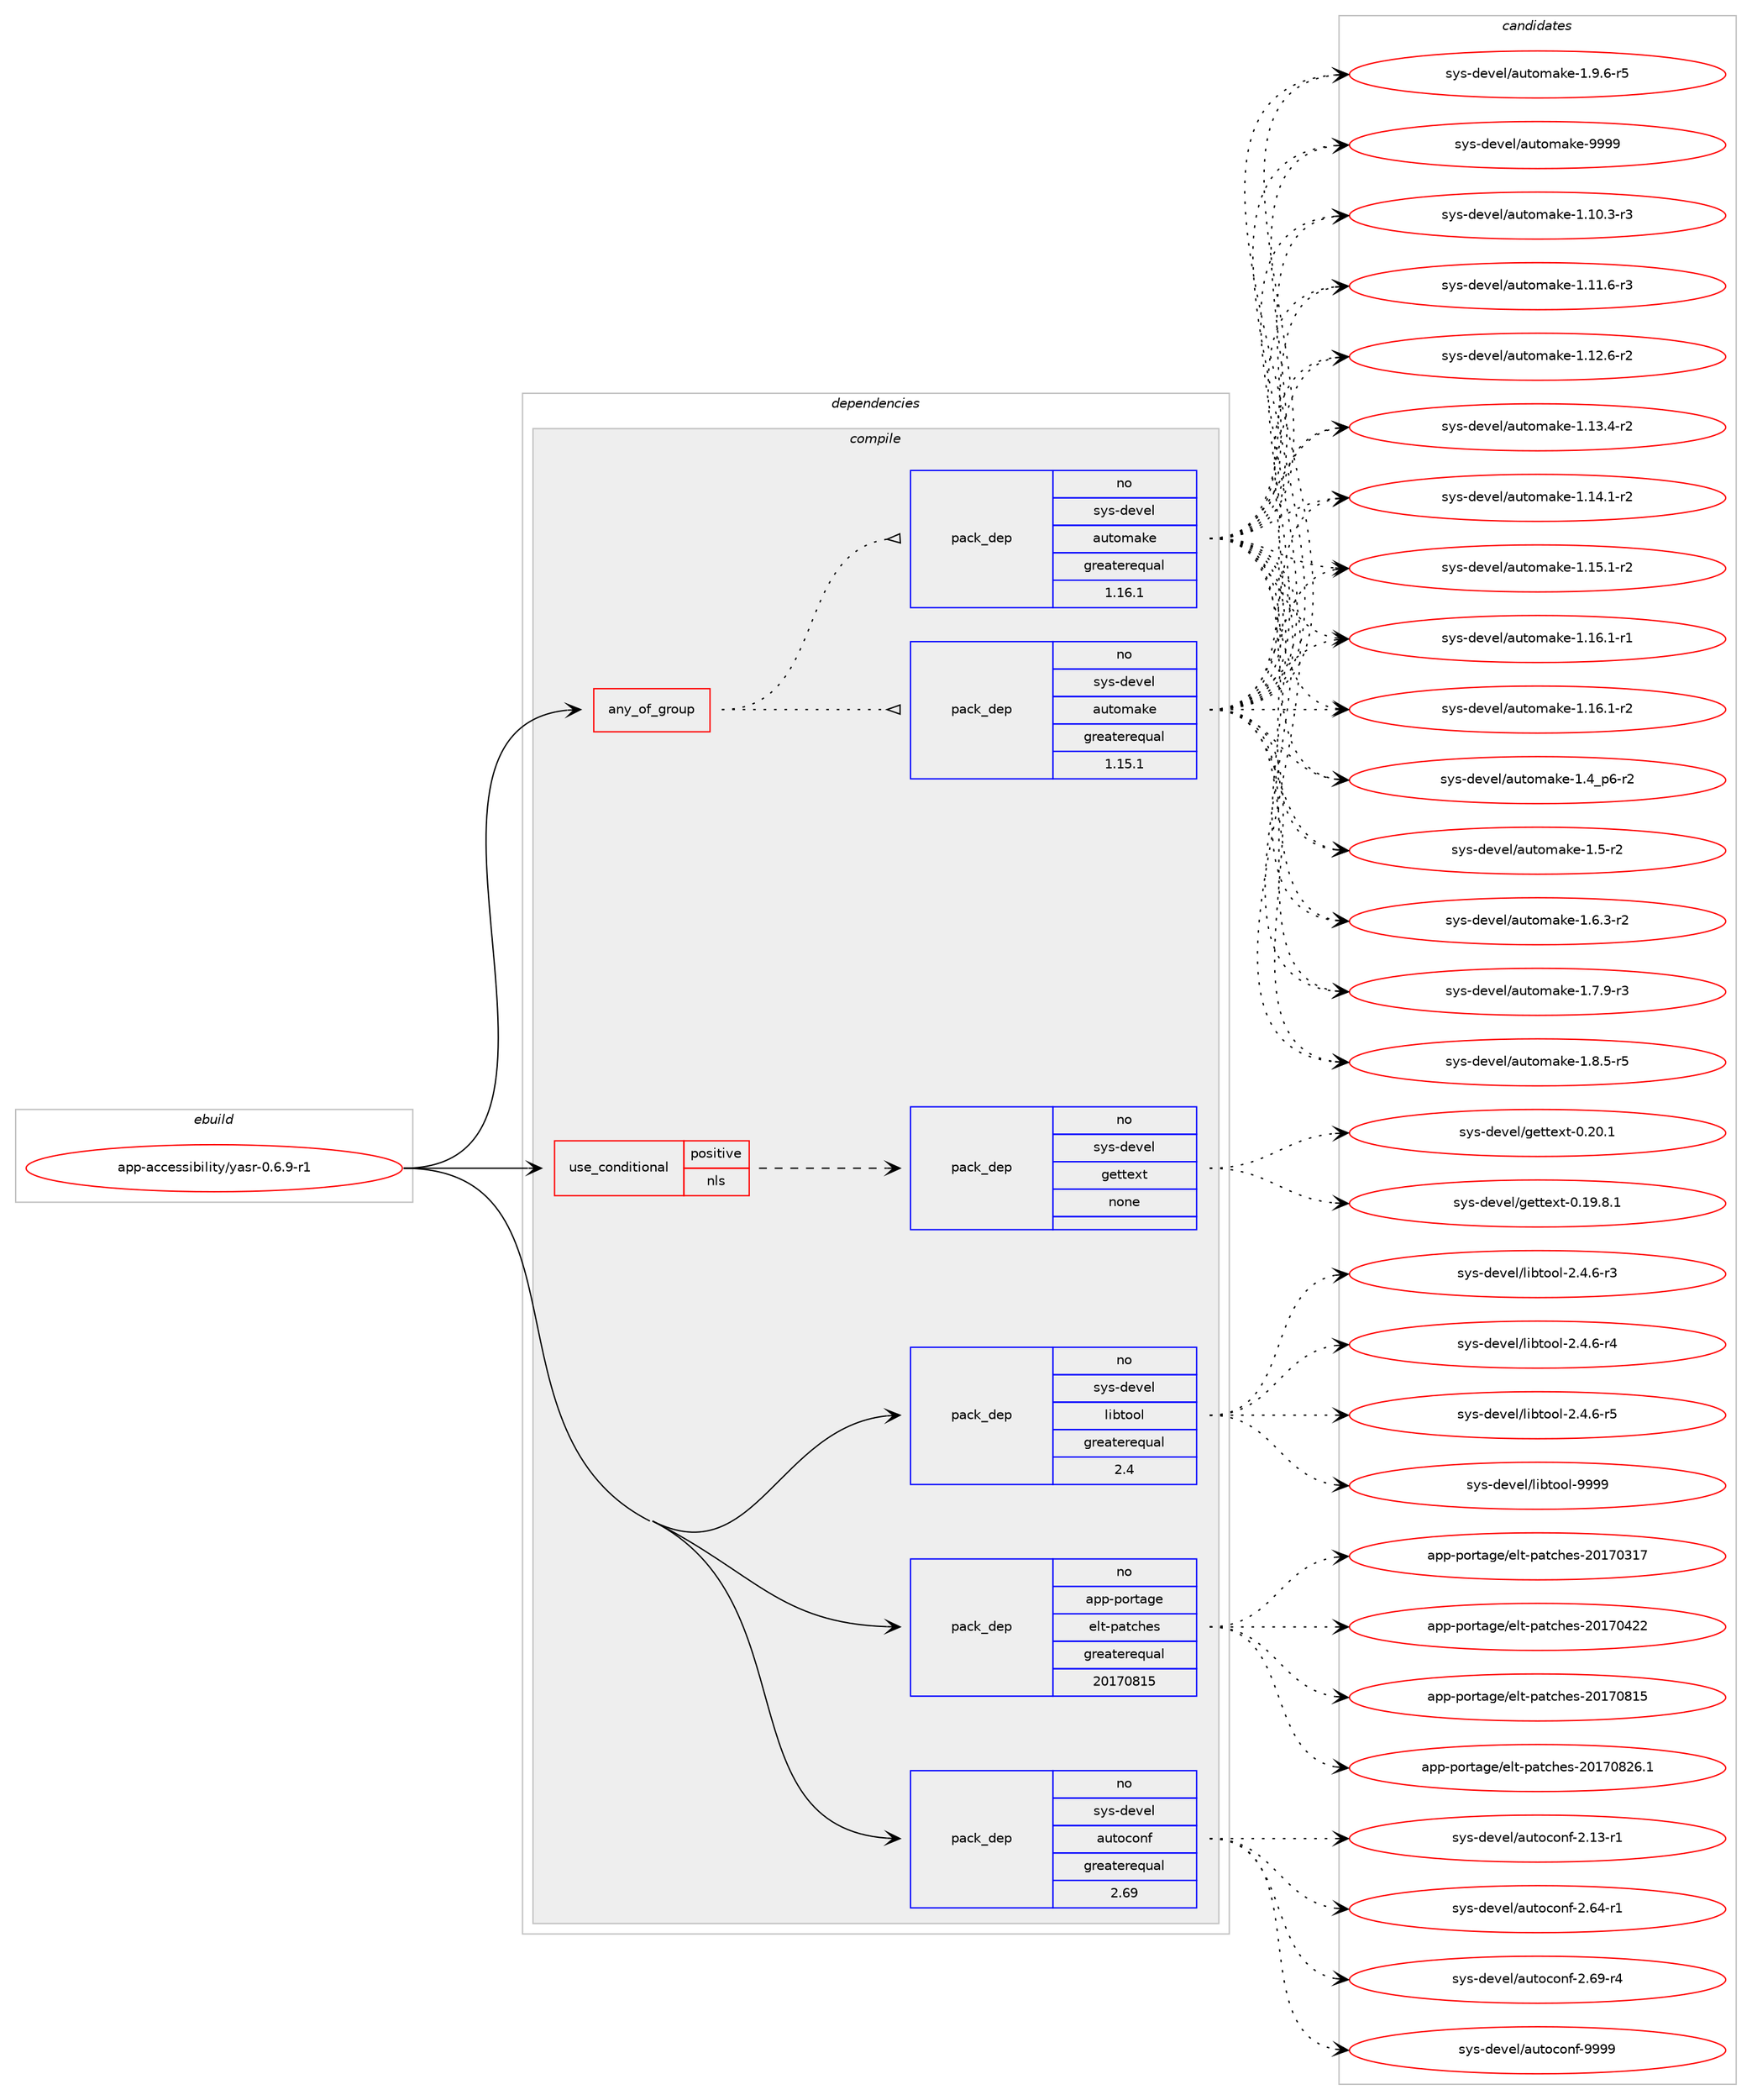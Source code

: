 digraph prolog {

# *************
# Graph options
# *************

newrank=true;
concentrate=true;
compound=true;
graph [rankdir=LR,fontname=Helvetica,fontsize=10,ranksep=1.5];#, ranksep=2.5, nodesep=0.2];
edge  [arrowhead=vee];
node  [fontname=Helvetica,fontsize=10];

# **********
# The ebuild
# **********

subgraph cluster_leftcol {
color=gray;
rank=same;
label=<<i>ebuild</i>>;
id [label="app-accessibility/yasr-0.6.9-r1", color=red, width=4, href="../app-accessibility/yasr-0.6.9-r1.svg"];
}

# ****************
# The dependencies
# ****************

subgraph cluster_midcol {
color=gray;
label=<<i>dependencies</i>>;
subgraph cluster_compile {
fillcolor="#eeeeee";
style=filled;
label=<<i>compile</i>>;
subgraph any8157 {
dependency465081 [label=<<TABLE BORDER="0" CELLBORDER="1" CELLSPACING="0" CELLPADDING="4"><TR><TD CELLPADDING="10">any_of_group</TD></TR></TABLE>>, shape=none, color=red];subgraph pack345986 {
dependency465082 [label=<<TABLE BORDER="0" CELLBORDER="1" CELLSPACING="0" CELLPADDING="4" WIDTH="220"><TR><TD ROWSPAN="6" CELLPADDING="30">pack_dep</TD></TR><TR><TD WIDTH="110">no</TD></TR><TR><TD>sys-devel</TD></TR><TR><TD>automake</TD></TR><TR><TD>greaterequal</TD></TR><TR><TD>1.16.1</TD></TR></TABLE>>, shape=none, color=blue];
}
dependency465081:e -> dependency465082:w [weight=20,style="dotted",arrowhead="oinv"];
subgraph pack345987 {
dependency465083 [label=<<TABLE BORDER="0" CELLBORDER="1" CELLSPACING="0" CELLPADDING="4" WIDTH="220"><TR><TD ROWSPAN="6" CELLPADDING="30">pack_dep</TD></TR><TR><TD WIDTH="110">no</TD></TR><TR><TD>sys-devel</TD></TR><TR><TD>automake</TD></TR><TR><TD>greaterequal</TD></TR><TR><TD>1.15.1</TD></TR></TABLE>>, shape=none, color=blue];
}
dependency465081:e -> dependency465083:w [weight=20,style="dotted",arrowhead="oinv"];
}
id:e -> dependency465081:w [weight=20,style="solid",arrowhead="vee"];
subgraph cond110640 {
dependency465084 [label=<<TABLE BORDER="0" CELLBORDER="1" CELLSPACING="0" CELLPADDING="4"><TR><TD ROWSPAN="3" CELLPADDING="10">use_conditional</TD></TR><TR><TD>positive</TD></TR><TR><TD>nls</TD></TR></TABLE>>, shape=none, color=red];
subgraph pack345988 {
dependency465085 [label=<<TABLE BORDER="0" CELLBORDER="1" CELLSPACING="0" CELLPADDING="4" WIDTH="220"><TR><TD ROWSPAN="6" CELLPADDING="30">pack_dep</TD></TR><TR><TD WIDTH="110">no</TD></TR><TR><TD>sys-devel</TD></TR><TR><TD>gettext</TD></TR><TR><TD>none</TD></TR><TR><TD></TD></TR></TABLE>>, shape=none, color=blue];
}
dependency465084:e -> dependency465085:w [weight=20,style="dashed",arrowhead="vee"];
}
id:e -> dependency465084:w [weight=20,style="solid",arrowhead="vee"];
subgraph pack345989 {
dependency465086 [label=<<TABLE BORDER="0" CELLBORDER="1" CELLSPACING="0" CELLPADDING="4" WIDTH="220"><TR><TD ROWSPAN="6" CELLPADDING="30">pack_dep</TD></TR><TR><TD WIDTH="110">no</TD></TR><TR><TD>app-portage</TD></TR><TR><TD>elt-patches</TD></TR><TR><TD>greaterequal</TD></TR><TR><TD>20170815</TD></TR></TABLE>>, shape=none, color=blue];
}
id:e -> dependency465086:w [weight=20,style="solid",arrowhead="vee"];
subgraph pack345990 {
dependency465087 [label=<<TABLE BORDER="0" CELLBORDER="1" CELLSPACING="0" CELLPADDING="4" WIDTH="220"><TR><TD ROWSPAN="6" CELLPADDING="30">pack_dep</TD></TR><TR><TD WIDTH="110">no</TD></TR><TR><TD>sys-devel</TD></TR><TR><TD>autoconf</TD></TR><TR><TD>greaterequal</TD></TR><TR><TD>2.69</TD></TR></TABLE>>, shape=none, color=blue];
}
id:e -> dependency465087:w [weight=20,style="solid",arrowhead="vee"];
subgraph pack345991 {
dependency465088 [label=<<TABLE BORDER="0" CELLBORDER="1" CELLSPACING="0" CELLPADDING="4" WIDTH="220"><TR><TD ROWSPAN="6" CELLPADDING="30">pack_dep</TD></TR><TR><TD WIDTH="110">no</TD></TR><TR><TD>sys-devel</TD></TR><TR><TD>libtool</TD></TR><TR><TD>greaterequal</TD></TR><TR><TD>2.4</TD></TR></TABLE>>, shape=none, color=blue];
}
id:e -> dependency465088:w [weight=20,style="solid",arrowhead="vee"];
}
subgraph cluster_compileandrun {
fillcolor="#eeeeee";
style=filled;
label=<<i>compile and run</i>>;
}
subgraph cluster_run {
fillcolor="#eeeeee";
style=filled;
label=<<i>run</i>>;
}
}

# **************
# The candidates
# **************

subgraph cluster_choices {
rank=same;
color=gray;
label=<<i>candidates</i>>;

subgraph choice345986 {
color=black;
nodesep=1;
choice11512111545100101118101108479711711611110997107101454946494846514511451 [label="sys-devel/automake-1.10.3-r3", color=red, width=4,href="../sys-devel/automake-1.10.3-r3.svg"];
choice11512111545100101118101108479711711611110997107101454946494946544511451 [label="sys-devel/automake-1.11.6-r3", color=red, width=4,href="../sys-devel/automake-1.11.6-r3.svg"];
choice11512111545100101118101108479711711611110997107101454946495046544511450 [label="sys-devel/automake-1.12.6-r2", color=red, width=4,href="../sys-devel/automake-1.12.6-r2.svg"];
choice11512111545100101118101108479711711611110997107101454946495146524511450 [label="sys-devel/automake-1.13.4-r2", color=red, width=4,href="../sys-devel/automake-1.13.4-r2.svg"];
choice11512111545100101118101108479711711611110997107101454946495246494511450 [label="sys-devel/automake-1.14.1-r2", color=red, width=4,href="../sys-devel/automake-1.14.1-r2.svg"];
choice11512111545100101118101108479711711611110997107101454946495346494511450 [label="sys-devel/automake-1.15.1-r2", color=red, width=4,href="../sys-devel/automake-1.15.1-r2.svg"];
choice11512111545100101118101108479711711611110997107101454946495446494511449 [label="sys-devel/automake-1.16.1-r1", color=red, width=4,href="../sys-devel/automake-1.16.1-r1.svg"];
choice11512111545100101118101108479711711611110997107101454946495446494511450 [label="sys-devel/automake-1.16.1-r2", color=red, width=4,href="../sys-devel/automake-1.16.1-r2.svg"];
choice115121115451001011181011084797117116111109971071014549465295112544511450 [label="sys-devel/automake-1.4_p6-r2", color=red, width=4,href="../sys-devel/automake-1.4_p6-r2.svg"];
choice11512111545100101118101108479711711611110997107101454946534511450 [label="sys-devel/automake-1.5-r2", color=red, width=4,href="../sys-devel/automake-1.5-r2.svg"];
choice115121115451001011181011084797117116111109971071014549465446514511450 [label="sys-devel/automake-1.6.3-r2", color=red, width=4,href="../sys-devel/automake-1.6.3-r2.svg"];
choice115121115451001011181011084797117116111109971071014549465546574511451 [label="sys-devel/automake-1.7.9-r3", color=red, width=4,href="../sys-devel/automake-1.7.9-r3.svg"];
choice115121115451001011181011084797117116111109971071014549465646534511453 [label="sys-devel/automake-1.8.5-r5", color=red, width=4,href="../sys-devel/automake-1.8.5-r5.svg"];
choice115121115451001011181011084797117116111109971071014549465746544511453 [label="sys-devel/automake-1.9.6-r5", color=red, width=4,href="../sys-devel/automake-1.9.6-r5.svg"];
choice115121115451001011181011084797117116111109971071014557575757 [label="sys-devel/automake-9999", color=red, width=4,href="../sys-devel/automake-9999.svg"];
dependency465082:e -> choice11512111545100101118101108479711711611110997107101454946494846514511451:w [style=dotted,weight="100"];
dependency465082:e -> choice11512111545100101118101108479711711611110997107101454946494946544511451:w [style=dotted,weight="100"];
dependency465082:e -> choice11512111545100101118101108479711711611110997107101454946495046544511450:w [style=dotted,weight="100"];
dependency465082:e -> choice11512111545100101118101108479711711611110997107101454946495146524511450:w [style=dotted,weight="100"];
dependency465082:e -> choice11512111545100101118101108479711711611110997107101454946495246494511450:w [style=dotted,weight="100"];
dependency465082:e -> choice11512111545100101118101108479711711611110997107101454946495346494511450:w [style=dotted,weight="100"];
dependency465082:e -> choice11512111545100101118101108479711711611110997107101454946495446494511449:w [style=dotted,weight="100"];
dependency465082:e -> choice11512111545100101118101108479711711611110997107101454946495446494511450:w [style=dotted,weight="100"];
dependency465082:e -> choice115121115451001011181011084797117116111109971071014549465295112544511450:w [style=dotted,weight="100"];
dependency465082:e -> choice11512111545100101118101108479711711611110997107101454946534511450:w [style=dotted,weight="100"];
dependency465082:e -> choice115121115451001011181011084797117116111109971071014549465446514511450:w [style=dotted,weight="100"];
dependency465082:e -> choice115121115451001011181011084797117116111109971071014549465546574511451:w [style=dotted,weight="100"];
dependency465082:e -> choice115121115451001011181011084797117116111109971071014549465646534511453:w [style=dotted,weight="100"];
dependency465082:e -> choice115121115451001011181011084797117116111109971071014549465746544511453:w [style=dotted,weight="100"];
dependency465082:e -> choice115121115451001011181011084797117116111109971071014557575757:w [style=dotted,weight="100"];
}
subgraph choice345987 {
color=black;
nodesep=1;
choice11512111545100101118101108479711711611110997107101454946494846514511451 [label="sys-devel/automake-1.10.3-r3", color=red, width=4,href="../sys-devel/automake-1.10.3-r3.svg"];
choice11512111545100101118101108479711711611110997107101454946494946544511451 [label="sys-devel/automake-1.11.6-r3", color=red, width=4,href="../sys-devel/automake-1.11.6-r3.svg"];
choice11512111545100101118101108479711711611110997107101454946495046544511450 [label="sys-devel/automake-1.12.6-r2", color=red, width=4,href="../sys-devel/automake-1.12.6-r2.svg"];
choice11512111545100101118101108479711711611110997107101454946495146524511450 [label="sys-devel/automake-1.13.4-r2", color=red, width=4,href="../sys-devel/automake-1.13.4-r2.svg"];
choice11512111545100101118101108479711711611110997107101454946495246494511450 [label="sys-devel/automake-1.14.1-r2", color=red, width=4,href="../sys-devel/automake-1.14.1-r2.svg"];
choice11512111545100101118101108479711711611110997107101454946495346494511450 [label="sys-devel/automake-1.15.1-r2", color=red, width=4,href="../sys-devel/automake-1.15.1-r2.svg"];
choice11512111545100101118101108479711711611110997107101454946495446494511449 [label="sys-devel/automake-1.16.1-r1", color=red, width=4,href="../sys-devel/automake-1.16.1-r1.svg"];
choice11512111545100101118101108479711711611110997107101454946495446494511450 [label="sys-devel/automake-1.16.1-r2", color=red, width=4,href="../sys-devel/automake-1.16.1-r2.svg"];
choice115121115451001011181011084797117116111109971071014549465295112544511450 [label="sys-devel/automake-1.4_p6-r2", color=red, width=4,href="../sys-devel/automake-1.4_p6-r2.svg"];
choice11512111545100101118101108479711711611110997107101454946534511450 [label="sys-devel/automake-1.5-r2", color=red, width=4,href="../sys-devel/automake-1.5-r2.svg"];
choice115121115451001011181011084797117116111109971071014549465446514511450 [label="sys-devel/automake-1.6.3-r2", color=red, width=4,href="../sys-devel/automake-1.6.3-r2.svg"];
choice115121115451001011181011084797117116111109971071014549465546574511451 [label="sys-devel/automake-1.7.9-r3", color=red, width=4,href="../sys-devel/automake-1.7.9-r3.svg"];
choice115121115451001011181011084797117116111109971071014549465646534511453 [label="sys-devel/automake-1.8.5-r5", color=red, width=4,href="../sys-devel/automake-1.8.5-r5.svg"];
choice115121115451001011181011084797117116111109971071014549465746544511453 [label="sys-devel/automake-1.9.6-r5", color=red, width=4,href="../sys-devel/automake-1.9.6-r5.svg"];
choice115121115451001011181011084797117116111109971071014557575757 [label="sys-devel/automake-9999", color=red, width=4,href="../sys-devel/automake-9999.svg"];
dependency465083:e -> choice11512111545100101118101108479711711611110997107101454946494846514511451:w [style=dotted,weight="100"];
dependency465083:e -> choice11512111545100101118101108479711711611110997107101454946494946544511451:w [style=dotted,weight="100"];
dependency465083:e -> choice11512111545100101118101108479711711611110997107101454946495046544511450:w [style=dotted,weight="100"];
dependency465083:e -> choice11512111545100101118101108479711711611110997107101454946495146524511450:w [style=dotted,weight="100"];
dependency465083:e -> choice11512111545100101118101108479711711611110997107101454946495246494511450:w [style=dotted,weight="100"];
dependency465083:e -> choice11512111545100101118101108479711711611110997107101454946495346494511450:w [style=dotted,weight="100"];
dependency465083:e -> choice11512111545100101118101108479711711611110997107101454946495446494511449:w [style=dotted,weight="100"];
dependency465083:e -> choice11512111545100101118101108479711711611110997107101454946495446494511450:w [style=dotted,weight="100"];
dependency465083:e -> choice115121115451001011181011084797117116111109971071014549465295112544511450:w [style=dotted,weight="100"];
dependency465083:e -> choice11512111545100101118101108479711711611110997107101454946534511450:w [style=dotted,weight="100"];
dependency465083:e -> choice115121115451001011181011084797117116111109971071014549465446514511450:w [style=dotted,weight="100"];
dependency465083:e -> choice115121115451001011181011084797117116111109971071014549465546574511451:w [style=dotted,weight="100"];
dependency465083:e -> choice115121115451001011181011084797117116111109971071014549465646534511453:w [style=dotted,weight="100"];
dependency465083:e -> choice115121115451001011181011084797117116111109971071014549465746544511453:w [style=dotted,weight="100"];
dependency465083:e -> choice115121115451001011181011084797117116111109971071014557575757:w [style=dotted,weight="100"];
}
subgraph choice345988 {
color=black;
nodesep=1;
choice1151211154510010111810110847103101116116101120116454846495746564649 [label="sys-devel/gettext-0.19.8.1", color=red, width=4,href="../sys-devel/gettext-0.19.8.1.svg"];
choice115121115451001011181011084710310111611610112011645484650484649 [label="sys-devel/gettext-0.20.1", color=red, width=4,href="../sys-devel/gettext-0.20.1.svg"];
dependency465085:e -> choice1151211154510010111810110847103101116116101120116454846495746564649:w [style=dotted,weight="100"];
dependency465085:e -> choice115121115451001011181011084710310111611610112011645484650484649:w [style=dotted,weight="100"];
}
subgraph choice345989 {
color=black;
nodesep=1;
choice97112112451121111141169710310147101108116451129711699104101115455048495548514955 [label="app-portage/elt-patches-20170317", color=red, width=4,href="../app-portage/elt-patches-20170317.svg"];
choice97112112451121111141169710310147101108116451129711699104101115455048495548525050 [label="app-portage/elt-patches-20170422", color=red, width=4,href="../app-portage/elt-patches-20170422.svg"];
choice97112112451121111141169710310147101108116451129711699104101115455048495548564953 [label="app-portage/elt-patches-20170815", color=red, width=4,href="../app-portage/elt-patches-20170815.svg"];
choice971121124511211111411697103101471011081164511297116991041011154550484955485650544649 [label="app-portage/elt-patches-20170826.1", color=red, width=4,href="../app-portage/elt-patches-20170826.1.svg"];
dependency465086:e -> choice97112112451121111141169710310147101108116451129711699104101115455048495548514955:w [style=dotted,weight="100"];
dependency465086:e -> choice97112112451121111141169710310147101108116451129711699104101115455048495548525050:w [style=dotted,weight="100"];
dependency465086:e -> choice97112112451121111141169710310147101108116451129711699104101115455048495548564953:w [style=dotted,weight="100"];
dependency465086:e -> choice971121124511211111411697103101471011081164511297116991041011154550484955485650544649:w [style=dotted,weight="100"];
}
subgraph choice345990 {
color=black;
nodesep=1;
choice1151211154510010111810110847971171161119911111010245504649514511449 [label="sys-devel/autoconf-2.13-r1", color=red, width=4,href="../sys-devel/autoconf-2.13-r1.svg"];
choice1151211154510010111810110847971171161119911111010245504654524511449 [label="sys-devel/autoconf-2.64-r1", color=red, width=4,href="../sys-devel/autoconf-2.64-r1.svg"];
choice1151211154510010111810110847971171161119911111010245504654574511452 [label="sys-devel/autoconf-2.69-r4", color=red, width=4,href="../sys-devel/autoconf-2.69-r4.svg"];
choice115121115451001011181011084797117116111991111101024557575757 [label="sys-devel/autoconf-9999", color=red, width=4,href="../sys-devel/autoconf-9999.svg"];
dependency465087:e -> choice1151211154510010111810110847971171161119911111010245504649514511449:w [style=dotted,weight="100"];
dependency465087:e -> choice1151211154510010111810110847971171161119911111010245504654524511449:w [style=dotted,weight="100"];
dependency465087:e -> choice1151211154510010111810110847971171161119911111010245504654574511452:w [style=dotted,weight="100"];
dependency465087:e -> choice115121115451001011181011084797117116111991111101024557575757:w [style=dotted,weight="100"];
}
subgraph choice345991 {
color=black;
nodesep=1;
choice1151211154510010111810110847108105981161111111084550465246544511451 [label="sys-devel/libtool-2.4.6-r3", color=red, width=4,href="../sys-devel/libtool-2.4.6-r3.svg"];
choice1151211154510010111810110847108105981161111111084550465246544511452 [label="sys-devel/libtool-2.4.6-r4", color=red, width=4,href="../sys-devel/libtool-2.4.6-r4.svg"];
choice1151211154510010111810110847108105981161111111084550465246544511453 [label="sys-devel/libtool-2.4.6-r5", color=red, width=4,href="../sys-devel/libtool-2.4.6-r5.svg"];
choice1151211154510010111810110847108105981161111111084557575757 [label="sys-devel/libtool-9999", color=red, width=4,href="../sys-devel/libtool-9999.svg"];
dependency465088:e -> choice1151211154510010111810110847108105981161111111084550465246544511451:w [style=dotted,weight="100"];
dependency465088:e -> choice1151211154510010111810110847108105981161111111084550465246544511452:w [style=dotted,weight="100"];
dependency465088:e -> choice1151211154510010111810110847108105981161111111084550465246544511453:w [style=dotted,weight="100"];
dependency465088:e -> choice1151211154510010111810110847108105981161111111084557575757:w [style=dotted,weight="100"];
}
}

}

